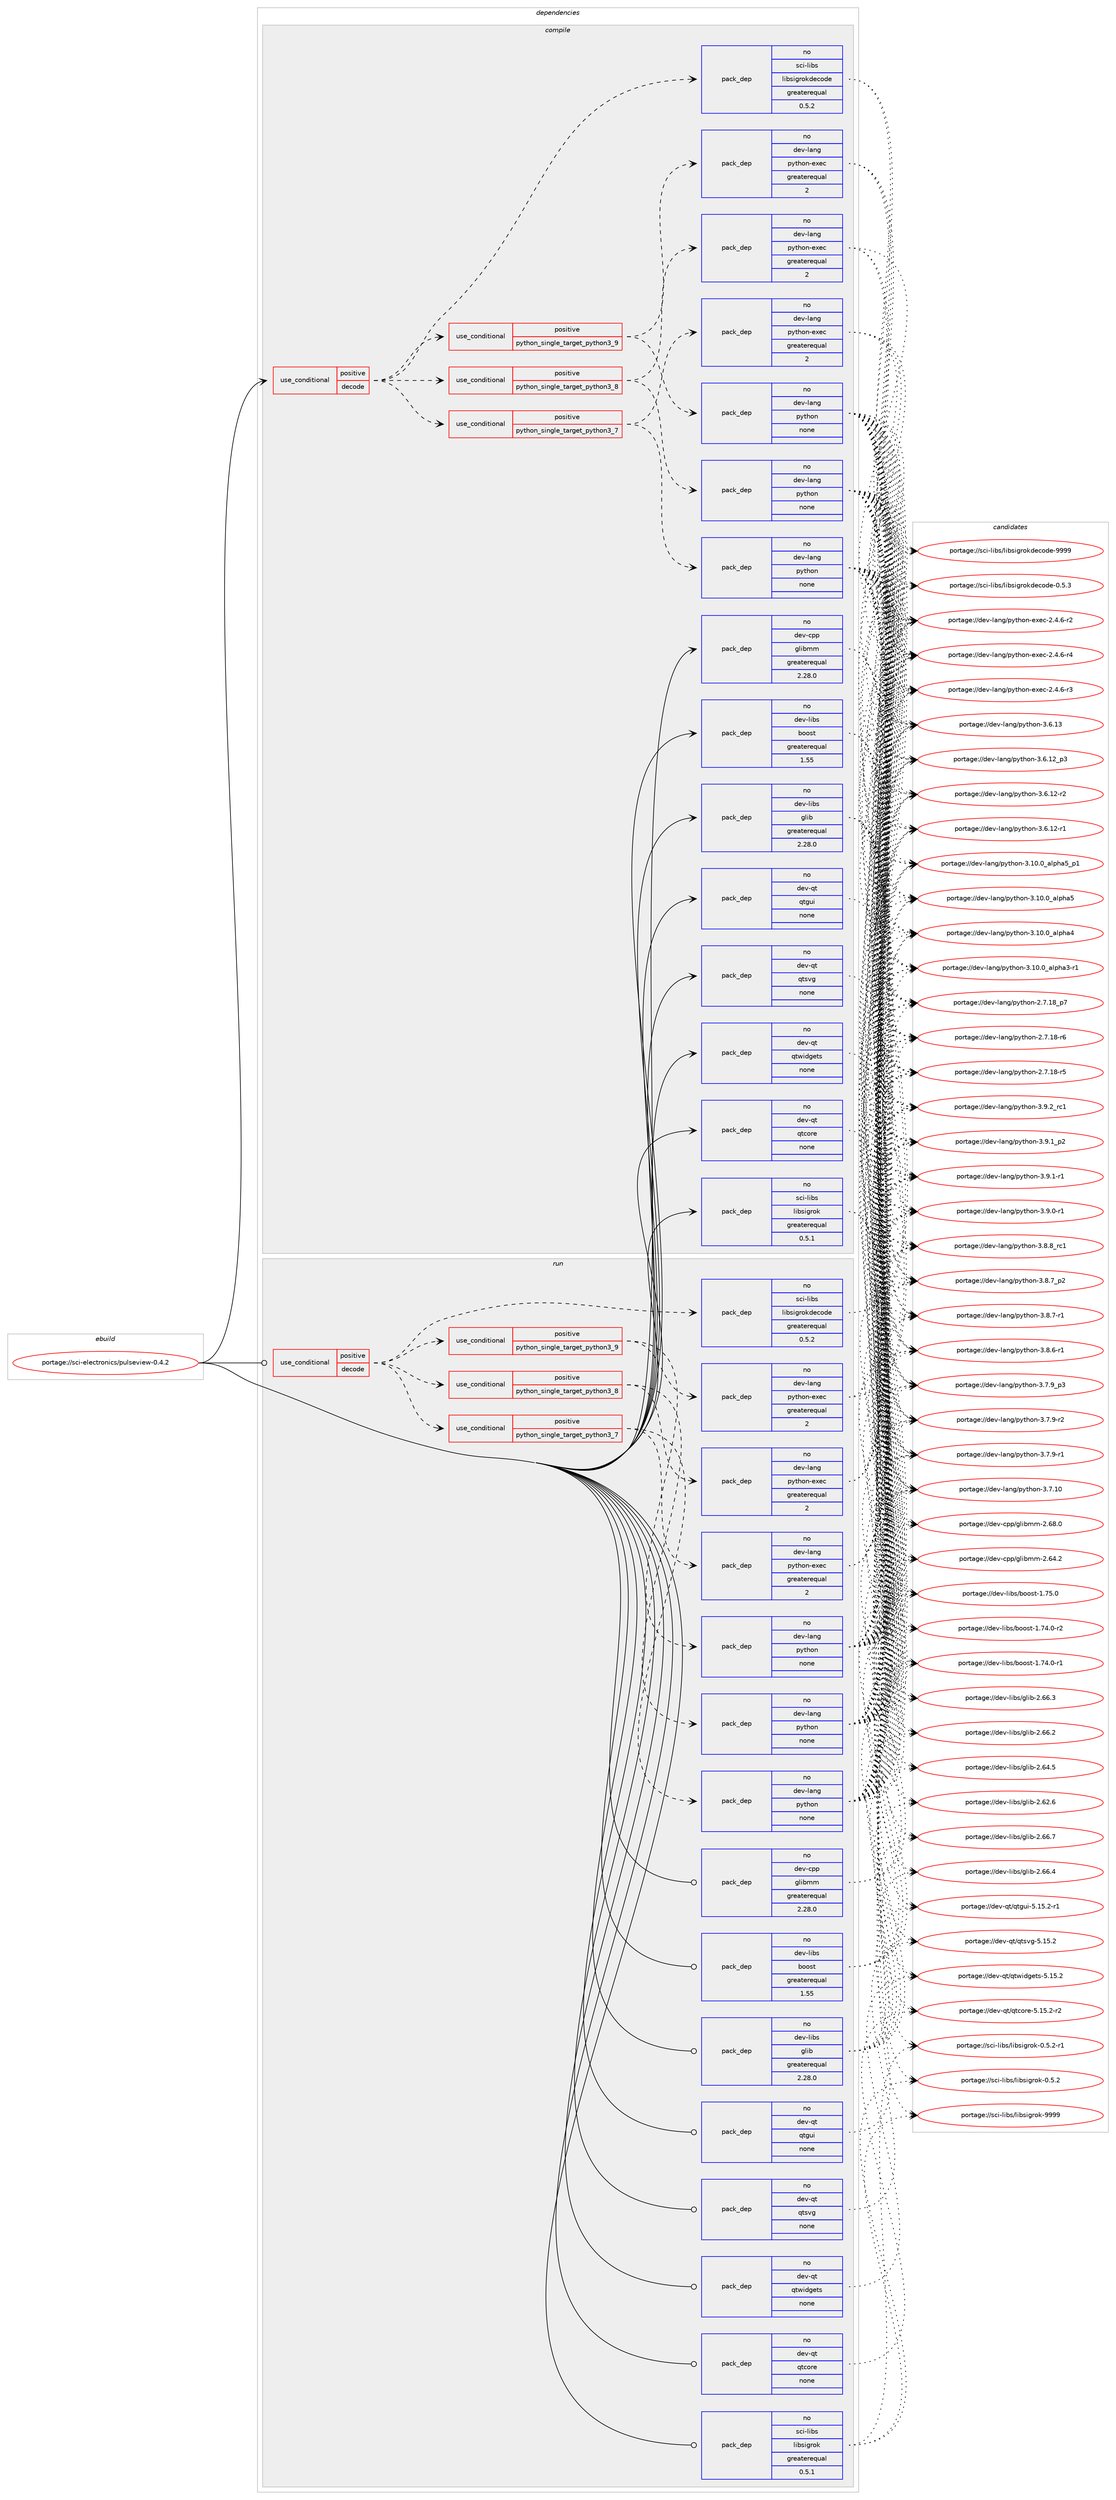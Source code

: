 digraph prolog {

# *************
# Graph options
# *************

newrank=true;
concentrate=true;
compound=true;
graph [rankdir=LR,fontname=Helvetica,fontsize=10,ranksep=1.5];#, ranksep=2.5, nodesep=0.2];
edge  [arrowhead=vee];
node  [fontname=Helvetica,fontsize=10];

# **********
# The ebuild
# **********

subgraph cluster_leftcol {
color=gray;
rank=same;
label=<<i>ebuild</i>>;
id [label="portage://sci-electronics/pulseview-0.4.2", color=red, width=4, href="../sci-electronics/pulseview-0.4.2.svg"];
}

# ****************
# The dependencies
# ****************

subgraph cluster_midcol {
color=gray;
label=<<i>dependencies</i>>;
subgraph cluster_compile {
fillcolor="#eeeeee";
style=filled;
label=<<i>compile</i>>;
subgraph cond2781 {
dependency9694 [label=<<TABLE BORDER="0" CELLBORDER="1" CELLSPACING="0" CELLPADDING="4"><TR><TD ROWSPAN="3" CELLPADDING="10">use_conditional</TD></TR><TR><TD>positive</TD></TR><TR><TD>decode</TD></TR></TABLE>>, shape=none, color=red];
subgraph cond2782 {
dependency9695 [label=<<TABLE BORDER="0" CELLBORDER="1" CELLSPACING="0" CELLPADDING="4"><TR><TD ROWSPAN="3" CELLPADDING="10">use_conditional</TD></TR><TR><TD>positive</TD></TR><TR><TD>python_single_target_python3_7</TD></TR></TABLE>>, shape=none, color=red];
subgraph pack6825 {
dependency9696 [label=<<TABLE BORDER="0" CELLBORDER="1" CELLSPACING="0" CELLPADDING="4" WIDTH="220"><TR><TD ROWSPAN="6" CELLPADDING="30">pack_dep</TD></TR><TR><TD WIDTH="110">no</TD></TR><TR><TD>dev-lang</TD></TR><TR><TD>python</TD></TR><TR><TD>none</TD></TR><TR><TD></TD></TR></TABLE>>, shape=none, color=blue];
}
dependency9695:e -> dependency9696:w [weight=20,style="dashed",arrowhead="vee"];
subgraph pack6826 {
dependency9697 [label=<<TABLE BORDER="0" CELLBORDER="1" CELLSPACING="0" CELLPADDING="4" WIDTH="220"><TR><TD ROWSPAN="6" CELLPADDING="30">pack_dep</TD></TR><TR><TD WIDTH="110">no</TD></TR><TR><TD>dev-lang</TD></TR><TR><TD>python-exec</TD></TR><TR><TD>greaterequal</TD></TR><TR><TD>2</TD></TR></TABLE>>, shape=none, color=blue];
}
dependency9695:e -> dependency9697:w [weight=20,style="dashed",arrowhead="vee"];
}
dependency9694:e -> dependency9695:w [weight=20,style="dashed",arrowhead="vee"];
subgraph cond2783 {
dependency9698 [label=<<TABLE BORDER="0" CELLBORDER="1" CELLSPACING="0" CELLPADDING="4"><TR><TD ROWSPAN="3" CELLPADDING="10">use_conditional</TD></TR><TR><TD>positive</TD></TR><TR><TD>python_single_target_python3_8</TD></TR></TABLE>>, shape=none, color=red];
subgraph pack6827 {
dependency9699 [label=<<TABLE BORDER="0" CELLBORDER="1" CELLSPACING="0" CELLPADDING="4" WIDTH="220"><TR><TD ROWSPAN="6" CELLPADDING="30">pack_dep</TD></TR><TR><TD WIDTH="110">no</TD></TR><TR><TD>dev-lang</TD></TR><TR><TD>python</TD></TR><TR><TD>none</TD></TR><TR><TD></TD></TR></TABLE>>, shape=none, color=blue];
}
dependency9698:e -> dependency9699:w [weight=20,style="dashed",arrowhead="vee"];
subgraph pack6828 {
dependency9700 [label=<<TABLE BORDER="0" CELLBORDER="1" CELLSPACING="0" CELLPADDING="4" WIDTH="220"><TR><TD ROWSPAN="6" CELLPADDING="30">pack_dep</TD></TR><TR><TD WIDTH="110">no</TD></TR><TR><TD>dev-lang</TD></TR><TR><TD>python-exec</TD></TR><TR><TD>greaterequal</TD></TR><TR><TD>2</TD></TR></TABLE>>, shape=none, color=blue];
}
dependency9698:e -> dependency9700:w [weight=20,style="dashed",arrowhead="vee"];
}
dependency9694:e -> dependency9698:w [weight=20,style="dashed",arrowhead="vee"];
subgraph cond2784 {
dependency9701 [label=<<TABLE BORDER="0" CELLBORDER="1" CELLSPACING="0" CELLPADDING="4"><TR><TD ROWSPAN="3" CELLPADDING="10">use_conditional</TD></TR><TR><TD>positive</TD></TR><TR><TD>python_single_target_python3_9</TD></TR></TABLE>>, shape=none, color=red];
subgraph pack6829 {
dependency9702 [label=<<TABLE BORDER="0" CELLBORDER="1" CELLSPACING="0" CELLPADDING="4" WIDTH="220"><TR><TD ROWSPAN="6" CELLPADDING="30">pack_dep</TD></TR><TR><TD WIDTH="110">no</TD></TR><TR><TD>dev-lang</TD></TR><TR><TD>python</TD></TR><TR><TD>none</TD></TR><TR><TD></TD></TR></TABLE>>, shape=none, color=blue];
}
dependency9701:e -> dependency9702:w [weight=20,style="dashed",arrowhead="vee"];
subgraph pack6830 {
dependency9703 [label=<<TABLE BORDER="0" CELLBORDER="1" CELLSPACING="0" CELLPADDING="4" WIDTH="220"><TR><TD ROWSPAN="6" CELLPADDING="30">pack_dep</TD></TR><TR><TD WIDTH="110">no</TD></TR><TR><TD>dev-lang</TD></TR><TR><TD>python-exec</TD></TR><TR><TD>greaterequal</TD></TR><TR><TD>2</TD></TR></TABLE>>, shape=none, color=blue];
}
dependency9701:e -> dependency9703:w [weight=20,style="dashed",arrowhead="vee"];
}
dependency9694:e -> dependency9701:w [weight=20,style="dashed",arrowhead="vee"];
subgraph pack6831 {
dependency9704 [label=<<TABLE BORDER="0" CELLBORDER="1" CELLSPACING="0" CELLPADDING="4" WIDTH="220"><TR><TD ROWSPAN="6" CELLPADDING="30">pack_dep</TD></TR><TR><TD WIDTH="110">no</TD></TR><TR><TD>sci-libs</TD></TR><TR><TD>libsigrokdecode</TD></TR><TR><TD>greaterequal</TD></TR><TR><TD>0.5.2</TD></TR></TABLE>>, shape=none, color=blue];
}
dependency9694:e -> dependency9704:w [weight=20,style="dashed",arrowhead="vee"];
}
id:e -> dependency9694:w [weight=20,style="solid",arrowhead="vee"];
subgraph pack6832 {
dependency9705 [label=<<TABLE BORDER="0" CELLBORDER="1" CELLSPACING="0" CELLPADDING="4" WIDTH="220"><TR><TD ROWSPAN="6" CELLPADDING="30">pack_dep</TD></TR><TR><TD WIDTH="110">no</TD></TR><TR><TD>dev-cpp</TD></TR><TR><TD>glibmm</TD></TR><TR><TD>greaterequal</TD></TR><TR><TD>2.28.0</TD></TR></TABLE>>, shape=none, color=blue];
}
id:e -> dependency9705:w [weight=20,style="solid",arrowhead="vee"];
subgraph pack6833 {
dependency9706 [label=<<TABLE BORDER="0" CELLBORDER="1" CELLSPACING="0" CELLPADDING="4" WIDTH="220"><TR><TD ROWSPAN="6" CELLPADDING="30">pack_dep</TD></TR><TR><TD WIDTH="110">no</TD></TR><TR><TD>dev-libs</TD></TR><TR><TD>boost</TD></TR><TR><TD>greaterequal</TD></TR><TR><TD>1.55</TD></TR></TABLE>>, shape=none, color=blue];
}
id:e -> dependency9706:w [weight=20,style="solid",arrowhead="vee"];
subgraph pack6834 {
dependency9707 [label=<<TABLE BORDER="0" CELLBORDER="1" CELLSPACING="0" CELLPADDING="4" WIDTH="220"><TR><TD ROWSPAN="6" CELLPADDING="30">pack_dep</TD></TR><TR><TD WIDTH="110">no</TD></TR><TR><TD>dev-libs</TD></TR><TR><TD>glib</TD></TR><TR><TD>greaterequal</TD></TR><TR><TD>2.28.0</TD></TR></TABLE>>, shape=none, color=blue];
}
id:e -> dependency9707:w [weight=20,style="solid",arrowhead="vee"];
subgraph pack6835 {
dependency9708 [label=<<TABLE BORDER="0" CELLBORDER="1" CELLSPACING="0" CELLPADDING="4" WIDTH="220"><TR><TD ROWSPAN="6" CELLPADDING="30">pack_dep</TD></TR><TR><TD WIDTH="110">no</TD></TR><TR><TD>dev-qt</TD></TR><TR><TD>qtcore</TD></TR><TR><TD>none</TD></TR><TR><TD></TD></TR></TABLE>>, shape=none, color=blue];
}
id:e -> dependency9708:w [weight=20,style="solid",arrowhead="vee"];
subgraph pack6836 {
dependency9709 [label=<<TABLE BORDER="0" CELLBORDER="1" CELLSPACING="0" CELLPADDING="4" WIDTH="220"><TR><TD ROWSPAN="6" CELLPADDING="30">pack_dep</TD></TR><TR><TD WIDTH="110">no</TD></TR><TR><TD>dev-qt</TD></TR><TR><TD>qtgui</TD></TR><TR><TD>none</TD></TR><TR><TD></TD></TR></TABLE>>, shape=none, color=blue];
}
id:e -> dependency9709:w [weight=20,style="solid",arrowhead="vee"];
subgraph pack6837 {
dependency9710 [label=<<TABLE BORDER="0" CELLBORDER="1" CELLSPACING="0" CELLPADDING="4" WIDTH="220"><TR><TD ROWSPAN="6" CELLPADDING="30">pack_dep</TD></TR><TR><TD WIDTH="110">no</TD></TR><TR><TD>dev-qt</TD></TR><TR><TD>qtsvg</TD></TR><TR><TD>none</TD></TR><TR><TD></TD></TR></TABLE>>, shape=none, color=blue];
}
id:e -> dependency9710:w [weight=20,style="solid",arrowhead="vee"];
subgraph pack6838 {
dependency9711 [label=<<TABLE BORDER="0" CELLBORDER="1" CELLSPACING="0" CELLPADDING="4" WIDTH="220"><TR><TD ROWSPAN="6" CELLPADDING="30">pack_dep</TD></TR><TR><TD WIDTH="110">no</TD></TR><TR><TD>dev-qt</TD></TR><TR><TD>qtwidgets</TD></TR><TR><TD>none</TD></TR><TR><TD></TD></TR></TABLE>>, shape=none, color=blue];
}
id:e -> dependency9711:w [weight=20,style="solid",arrowhead="vee"];
subgraph pack6839 {
dependency9712 [label=<<TABLE BORDER="0" CELLBORDER="1" CELLSPACING="0" CELLPADDING="4" WIDTH="220"><TR><TD ROWSPAN="6" CELLPADDING="30">pack_dep</TD></TR><TR><TD WIDTH="110">no</TD></TR><TR><TD>sci-libs</TD></TR><TR><TD>libsigrok</TD></TR><TR><TD>greaterequal</TD></TR><TR><TD>0.5.1</TD></TR></TABLE>>, shape=none, color=blue];
}
id:e -> dependency9712:w [weight=20,style="solid",arrowhead="vee"];
}
subgraph cluster_compileandrun {
fillcolor="#eeeeee";
style=filled;
label=<<i>compile and run</i>>;
}
subgraph cluster_run {
fillcolor="#eeeeee";
style=filled;
label=<<i>run</i>>;
subgraph cond2785 {
dependency9713 [label=<<TABLE BORDER="0" CELLBORDER="1" CELLSPACING="0" CELLPADDING="4"><TR><TD ROWSPAN="3" CELLPADDING="10">use_conditional</TD></TR><TR><TD>positive</TD></TR><TR><TD>decode</TD></TR></TABLE>>, shape=none, color=red];
subgraph cond2786 {
dependency9714 [label=<<TABLE BORDER="0" CELLBORDER="1" CELLSPACING="0" CELLPADDING="4"><TR><TD ROWSPAN="3" CELLPADDING="10">use_conditional</TD></TR><TR><TD>positive</TD></TR><TR><TD>python_single_target_python3_7</TD></TR></TABLE>>, shape=none, color=red];
subgraph pack6840 {
dependency9715 [label=<<TABLE BORDER="0" CELLBORDER="1" CELLSPACING="0" CELLPADDING="4" WIDTH="220"><TR><TD ROWSPAN="6" CELLPADDING="30">pack_dep</TD></TR><TR><TD WIDTH="110">no</TD></TR><TR><TD>dev-lang</TD></TR><TR><TD>python</TD></TR><TR><TD>none</TD></TR><TR><TD></TD></TR></TABLE>>, shape=none, color=blue];
}
dependency9714:e -> dependency9715:w [weight=20,style="dashed",arrowhead="vee"];
subgraph pack6841 {
dependency9716 [label=<<TABLE BORDER="0" CELLBORDER="1" CELLSPACING="0" CELLPADDING="4" WIDTH="220"><TR><TD ROWSPAN="6" CELLPADDING="30">pack_dep</TD></TR><TR><TD WIDTH="110">no</TD></TR><TR><TD>dev-lang</TD></TR><TR><TD>python-exec</TD></TR><TR><TD>greaterequal</TD></TR><TR><TD>2</TD></TR></TABLE>>, shape=none, color=blue];
}
dependency9714:e -> dependency9716:w [weight=20,style="dashed",arrowhead="vee"];
}
dependency9713:e -> dependency9714:w [weight=20,style="dashed",arrowhead="vee"];
subgraph cond2787 {
dependency9717 [label=<<TABLE BORDER="0" CELLBORDER="1" CELLSPACING="0" CELLPADDING="4"><TR><TD ROWSPAN="3" CELLPADDING="10">use_conditional</TD></TR><TR><TD>positive</TD></TR><TR><TD>python_single_target_python3_8</TD></TR></TABLE>>, shape=none, color=red];
subgraph pack6842 {
dependency9718 [label=<<TABLE BORDER="0" CELLBORDER="1" CELLSPACING="0" CELLPADDING="4" WIDTH="220"><TR><TD ROWSPAN="6" CELLPADDING="30">pack_dep</TD></TR><TR><TD WIDTH="110">no</TD></TR><TR><TD>dev-lang</TD></TR><TR><TD>python</TD></TR><TR><TD>none</TD></TR><TR><TD></TD></TR></TABLE>>, shape=none, color=blue];
}
dependency9717:e -> dependency9718:w [weight=20,style="dashed",arrowhead="vee"];
subgraph pack6843 {
dependency9719 [label=<<TABLE BORDER="0" CELLBORDER="1" CELLSPACING="0" CELLPADDING="4" WIDTH="220"><TR><TD ROWSPAN="6" CELLPADDING="30">pack_dep</TD></TR><TR><TD WIDTH="110">no</TD></TR><TR><TD>dev-lang</TD></TR><TR><TD>python-exec</TD></TR><TR><TD>greaterequal</TD></TR><TR><TD>2</TD></TR></TABLE>>, shape=none, color=blue];
}
dependency9717:e -> dependency9719:w [weight=20,style="dashed",arrowhead="vee"];
}
dependency9713:e -> dependency9717:w [weight=20,style="dashed",arrowhead="vee"];
subgraph cond2788 {
dependency9720 [label=<<TABLE BORDER="0" CELLBORDER="1" CELLSPACING="0" CELLPADDING="4"><TR><TD ROWSPAN="3" CELLPADDING="10">use_conditional</TD></TR><TR><TD>positive</TD></TR><TR><TD>python_single_target_python3_9</TD></TR></TABLE>>, shape=none, color=red];
subgraph pack6844 {
dependency9721 [label=<<TABLE BORDER="0" CELLBORDER="1" CELLSPACING="0" CELLPADDING="4" WIDTH="220"><TR><TD ROWSPAN="6" CELLPADDING="30">pack_dep</TD></TR><TR><TD WIDTH="110">no</TD></TR><TR><TD>dev-lang</TD></TR><TR><TD>python</TD></TR><TR><TD>none</TD></TR><TR><TD></TD></TR></TABLE>>, shape=none, color=blue];
}
dependency9720:e -> dependency9721:w [weight=20,style="dashed",arrowhead="vee"];
subgraph pack6845 {
dependency9722 [label=<<TABLE BORDER="0" CELLBORDER="1" CELLSPACING="0" CELLPADDING="4" WIDTH="220"><TR><TD ROWSPAN="6" CELLPADDING="30">pack_dep</TD></TR><TR><TD WIDTH="110">no</TD></TR><TR><TD>dev-lang</TD></TR><TR><TD>python-exec</TD></TR><TR><TD>greaterequal</TD></TR><TR><TD>2</TD></TR></TABLE>>, shape=none, color=blue];
}
dependency9720:e -> dependency9722:w [weight=20,style="dashed",arrowhead="vee"];
}
dependency9713:e -> dependency9720:w [weight=20,style="dashed",arrowhead="vee"];
subgraph pack6846 {
dependency9723 [label=<<TABLE BORDER="0" CELLBORDER="1" CELLSPACING="0" CELLPADDING="4" WIDTH="220"><TR><TD ROWSPAN="6" CELLPADDING="30">pack_dep</TD></TR><TR><TD WIDTH="110">no</TD></TR><TR><TD>sci-libs</TD></TR><TR><TD>libsigrokdecode</TD></TR><TR><TD>greaterequal</TD></TR><TR><TD>0.5.2</TD></TR></TABLE>>, shape=none, color=blue];
}
dependency9713:e -> dependency9723:w [weight=20,style="dashed",arrowhead="vee"];
}
id:e -> dependency9713:w [weight=20,style="solid",arrowhead="odot"];
subgraph pack6847 {
dependency9724 [label=<<TABLE BORDER="0" CELLBORDER="1" CELLSPACING="0" CELLPADDING="4" WIDTH="220"><TR><TD ROWSPAN="6" CELLPADDING="30">pack_dep</TD></TR><TR><TD WIDTH="110">no</TD></TR><TR><TD>dev-cpp</TD></TR><TR><TD>glibmm</TD></TR><TR><TD>greaterequal</TD></TR><TR><TD>2.28.0</TD></TR></TABLE>>, shape=none, color=blue];
}
id:e -> dependency9724:w [weight=20,style="solid",arrowhead="odot"];
subgraph pack6848 {
dependency9725 [label=<<TABLE BORDER="0" CELLBORDER="1" CELLSPACING="0" CELLPADDING="4" WIDTH="220"><TR><TD ROWSPAN="6" CELLPADDING="30">pack_dep</TD></TR><TR><TD WIDTH="110">no</TD></TR><TR><TD>dev-libs</TD></TR><TR><TD>boost</TD></TR><TR><TD>greaterequal</TD></TR><TR><TD>1.55</TD></TR></TABLE>>, shape=none, color=blue];
}
id:e -> dependency9725:w [weight=20,style="solid",arrowhead="odot"];
subgraph pack6849 {
dependency9726 [label=<<TABLE BORDER="0" CELLBORDER="1" CELLSPACING="0" CELLPADDING="4" WIDTH="220"><TR><TD ROWSPAN="6" CELLPADDING="30">pack_dep</TD></TR><TR><TD WIDTH="110">no</TD></TR><TR><TD>dev-libs</TD></TR><TR><TD>glib</TD></TR><TR><TD>greaterequal</TD></TR><TR><TD>2.28.0</TD></TR></TABLE>>, shape=none, color=blue];
}
id:e -> dependency9726:w [weight=20,style="solid",arrowhead="odot"];
subgraph pack6850 {
dependency9727 [label=<<TABLE BORDER="0" CELLBORDER="1" CELLSPACING="0" CELLPADDING="4" WIDTH="220"><TR><TD ROWSPAN="6" CELLPADDING="30">pack_dep</TD></TR><TR><TD WIDTH="110">no</TD></TR><TR><TD>dev-qt</TD></TR><TR><TD>qtcore</TD></TR><TR><TD>none</TD></TR><TR><TD></TD></TR></TABLE>>, shape=none, color=blue];
}
id:e -> dependency9727:w [weight=20,style="solid",arrowhead="odot"];
subgraph pack6851 {
dependency9728 [label=<<TABLE BORDER="0" CELLBORDER="1" CELLSPACING="0" CELLPADDING="4" WIDTH="220"><TR><TD ROWSPAN="6" CELLPADDING="30">pack_dep</TD></TR><TR><TD WIDTH="110">no</TD></TR><TR><TD>dev-qt</TD></TR><TR><TD>qtgui</TD></TR><TR><TD>none</TD></TR><TR><TD></TD></TR></TABLE>>, shape=none, color=blue];
}
id:e -> dependency9728:w [weight=20,style="solid",arrowhead="odot"];
subgraph pack6852 {
dependency9729 [label=<<TABLE BORDER="0" CELLBORDER="1" CELLSPACING="0" CELLPADDING="4" WIDTH="220"><TR><TD ROWSPAN="6" CELLPADDING="30">pack_dep</TD></TR><TR><TD WIDTH="110">no</TD></TR><TR><TD>dev-qt</TD></TR><TR><TD>qtsvg</TD></TR><TR><TD>none</TD></TR><TR><TD></TD></TR></TABLE>>, shape=none, color=blue];
}
id:e -> dependency9729:w [weight=20,style="solid",arrowhead="odot"];
subgraph pack6853 {
dependency9730 [label=<<TABLE BORDER="0" CELLBORDER="1" CELLSPACING="0" CELLPADDING="4" WIDTH="220"><TR><TD ROWSPAN="6" CELLPADDING="30">pack_dep</TD></TR><TR><TD WIDTH="110">no</TD></TR><TR><TD>dev-qt</TD></TR><TR><TD>qtwidgets</TD></TR><TR><TD>none</TD></TR><TR><TD></TD></TR></TABLE>>, shape=none, color=blue];
}
id:e -> dependency9730:w [weight=20,style="solid",arrowhead="odot"];
subgraph pack6854 {
dependency9731 [label=<<TABLE BORDER="0" CELLBORDER="1" CELLSPACING="0" CELLPADDING="4" WIDTH="220"><TR><TD ROWSPAN="6" CELLPADDING="30">pack_dep</TD></TR><TR><TD WIDTH="110">no</TD></TR><TR><TD>sci-libs</TD></TR><TR><TD>libsigrok</TD></TR><TR><TD>greaterequal</TD></TR><TR><TD>0.5.1</TD></TR></TABLE>>, shape=none, color=blue];
}
id:e -> dependency9731:w [weight=20,style="solid",arrowhead="odot"];
}
}

# **************
# The candidates
# **************

subgraph cluster_choices {
rank=same;
color=gray;
label=<<i>candidates</i>>;

subgraph choice6825 {
color=black;
nodesep=1;
choice100101118451089711010347112121116104111110455146574650951149949 [label="portage://dev-lang/python-3.9.2_rc1", color=red, width=4,href="../dev-lang/python-3.9.2_rc1.svg"];
choice1001011184510897110103471121211161041111104551465746499511250 [label="portage://dev-lang/python-3.9.1_p2", color=red, width=4,href="../dev-lang/python-3.9.1_p2.svg"];
choice1001011184510897110103471121211161041111104551465746494511449 [label="portage://dev-lang/python-3.9.1-r1", color=red, width=4,href="../dev-lang/python-3.9.1-r1.svg"];
choice1001011184510897110103471121211161041111104551465746484511449 [label="portage://dev-lang/python-3.9.0-r1", color=red, width=4,href="../dev-lang/python-3.9.0-r1.svg"];
choice100101118451089711010347112121116104111110455146564656951149949 [label="portage://dev-lang/python-3.8.8_rc1", color=red, width=4,href="../dev-lang/python-3.8.8_rc1.svg"];
choice1001011184510897110103471121211161041111104551465646559511250 [label="portage://dev-lang/python-3.8.7_p2", color=red, width=4,href="../dev-lang/python-3.8.7_p2.svg"];
choice1001011184510897110103471121211161041111104551465646554511449 [label="portage://dev-lang/python-3.8.7-r1", color=red, width=4,href="../dev-lang/python-3.8.7-r1.svg"];
choice1001011184510897110103471121211161041111104551465646544511449 [label="portage://dev-lang/python-3.8.6-r1", color=red, width=4,href="../dev-lang/python-3.8.6-r1.svg"];
choice1001011184510897110103471121211161041111104551465546579511251 [label="portage://dev-lang/python-3.7.9_p3", color=red, width=4,href="../dev-lang/python-3.7.9_p3.svg"];
choice1001011184510897110103471121211161041111104551465546574511450 [label="portage://dev-lang/python-3.7.9-r2", color=red, width=4,href="../dev-lang/python-3.7.9-r2.svg"];
choice1001011184510897110103471121211161041111104551465546574511449 [label="portage://dev-lang/python-3.7.9-r1", color=red, width=4,href="../dev-lang/python-3.7.9-r1.svg"];
choice10010111845108971101034711212111610411111045514655464948 [label="portage://dev-lang/python-3.7.10", color=red, width=4,href="../dev-lang/python-3.7.10.svg"];
choice10010111845108971101034711212111610411111045514654464951 [label="portage://dev-lang/python-3.6.13", color=red, width=4,href="../dev-lang/python-3.6.13.svg"];
choice100101118451089711010347112121116104111110455146544649509511251 [label="portage://dev-lang/python-3.6.12_p3", color=red, width=4,href="../dev-lang/python-3.6.12_p3.svg"];
choice100101118451089711010347112121116104111110455146544649504511450 [label="portage://dev-lang/python-3.6.12-r2", color=red, width=4,href="../dev-lang/python-3.6.12-r2.svg"];
choice100101118451089711010347112121116104111110455146544649504511449 [label="portage://dev-lang/python-3.6.12-r1", color=red, width=4,href="../dev-lang/python-3.6.12-r1.svg"];
choice10010111845108971101034711212111610411111045514649484648959710811210497539511249 [label="portage://dev-lang/python-3.10.0_alpha5_p1", color=red, width=4,href="../dev-lang/python-3.10.0_alpha5_p1.svg"];
choice1001011184510897110103471121211161041111104551464948464895971081121049753 [label="portage://dev-lang/python-3.10.0_alpha5", color=red, width=4,href="../dev-lang/python-3.10.0_alpha5.svg"];
choice1001011184510897110103471121211161041111104551464948464895971081121049752 [label="portage://dev-lang/python-3.10.0_alpha4", color=red, width=4,href="../dev-lang/python-3.10.0_alpha4.svg"];
choice10010111845108971101034711212111610411111045514649484648959710811210497514511449 [label="portage://dev-lang/python-3.10.0_alpha3-r1", color=red, width=4,href="../dev-lang/python-3.10.0_alpha3-r1.svg"];
choice100101118451089711010347112121116104111110455046554649569511255 [label="portage://dev-lang/python-2.7.18_p7", color=red, width=4,href="../dev-lang/python-2.7.18_p7.svg"];
choice100101118451089711010347112121116104111110455046554649564511454 [label="portage://dev-lang/python-2.7.18-r6", color=red, width=4,href="../dev-lang/python-2.7.18-r6.svg"];
choice100101118451089711010347112121116104111110455046554649564511453 [label="portage://dev-lang/python-2.7.18-r5", color=red, width=4,href="../dev-lang/python-2.7.18-r5.svg"];
dependency9696:e -> choice100101118451089711010347112121116104111110455146574650951149949:w [style=dotted,weight="100"];
dependency9696:e -> choice1001011184510897110103471121211161041111104551465746499511250:w [style=dotted,weight="100"];
dependency9696:e -> choice1001011184510897110103471121211161041111104551465746494511449:w [style=dotted,weight="100"];
dependency9696:e -> choice1001011184510897110103471121211161041111104551465746484511449:w [style=dotted,weight="100"];
dependency9696:e -> choice100101118451089711010347112121116104111110455146564656951149949:w [style=dotted,weight="100"];
dependency9696:e -> choice1001011184510897110103471121211161041111104551465646559511250:w [style=dotted,weight="100"];
dependency9696:e -> choice1001011184510897110103471121211161041111104551465646554511449:w [style=dotted,weight="100"];
dependency9696:e -> choice1001011184510897110103471121211161041111104551465646544511449:w [style=dotted,weight="100"];
dependency9696:e -> choice1001011184510897110103471121211161041111104551465546579511251:w [style=dotted,weight="100"];
dependency9696:e -> choice1001011184510897110103471121211161041111104551465546574511450:w [style=dotted,weight="100"];
dependency9696:e -> choice1001011184510897110103471121211161041111104551465546574511449:w [style=dotted,weight="100"];
dependency9696:e -> choice10010111845108971101034711212111610411111045514655464948:w [style=dotted,weight="100"];
dependency9696:e -> choice10010111845108971101034711212111610411111045514654464951:w [style=dotted,weight="100"];
dependency9696:e -> choice100101118451089711010347112121116104111110455146544649509511251:w [style=dotted,weight="100"];
dependency9696:e -> choice100101118451089711010347112121116104111110455146544649504511450:w [style=dotted,weight="100"];
dependency9696:e -> choice100101118451089711010347112121116104111110455146544649504511449:w [style=dotted,weight="100"];
dependency9696:e -> choice10010111845108971101034711212111610411111045514649484648959710811210497539511249:w [style=dotted,weight="100"];
dependency9696:e -> choice1001011184510897110103471121211161041111104551464948464895971081121049753:w [style=dotted,weight="100"];
dependency9696:e -> choice1001011184510897110103471121211161041111104551464948464895971081121049752:w [style=dotted,weight="100"];
dependency9696:e -> choice10010111845108971101034711212111610411111045514649484648959710811210497514511449:w [style=dotted,weight="100"];
dependency9696:e -> choice100101118451089711010347112121116104111110455046554649569511255:w [style=dotted,weight="100"];
dependency9696:e -> choice100101118451089711010347112121116104111110455046554649564511454:w [style=dotted,weight="100"];
dependency9696:e -> choice100101118451089711010347112121116104111110455046554649564511453:w [style=dotted,weight="100"];
}
subgraph choice6826 {
color=black;
nodesep=1;
choice10010111845108971101034711212111610411111045101120101994550465246544511452 [label="portage://dev-lang/python-exec-2.4.6-r4", color=red, width=4,href="../dev-lang/python-exec-2.4.6-r4.svg"];
choice10010111845108971101034711212111610411111045101120101994550465246544511451 [label="portage://dev-lang/python-exec-2.4.6-r3", color=red, width=4,href="../dev-lang/python-exec-2.4.6-r3.svg"];
choice10010111845108971101034711212111610411111045101120101994550465246544511450 [label="portage://dev-lang/python-exec-2.4.6-r2", color=red, width=4,href="../dev-lang/python-exec-2.4.6-r2.svg"];
dependency9697:e -> choice10010111845108971101034711212111610411111045101120101994550465246544511452:w [style=dotted,weight="100"];
dependency9697:e -> choice10010111845108971101034711212111610411111045101120101994550465246544511451:w [style=dotted,weight="100"];
dependency9697:e -> choice10010111845108971101034711212111610411111045101120101994550465246544511450:w [style=dotted,weight="100"];
}
subgraph choice6827 {
color=black;
nodesep=1;
choice100101118451089711010347112121116104111110455146574650951149949 [label="portage://dev-lang/python-3.9.2_rc1", color=red, width=4,href="../dev-lang/python-3.9.2_rc1.svg"];
choice1001011184510897110103471121211161041111104551465746499511250 [label="portage://dev-lang/python-3.9.1_p2", color=red, width=4,href="../dev-lang/python-3.9.1_p2.svg"];
choice1001011184510897110103471121211161041111104551465746494511449 [label="portage://dev-lang/python-3.9.1-r1", color=red, width=4,href="../dev-lang/python-3.9.1-r1.svg"];
choice1001011184510897110103471121211161041111104551465746484511449 [label="portage://dev-lang/python-3.9.0-r1", color=red, width=4,href="../dev-lang/python-3.9.0-r1.svg"];
choice100101118451089711010347112121116104111110455146564656951149949 [label="portage://dev-lang/python-3.8.8_rc1", color=red, width=4,href="../dev-lang/python-3.8.8_rc1.svg"];
choice1001011184510897110103471121211161041111104551465646559511250 [label="portage://dev-lang/python-3.8.7_p2", color=red, width=4,href="../dev-lang/python-3.8.7_p2.svg"];
choice1001011184510897110103471121211161041111104551465646554511449 [label="portage://dev-lang/python-3.8.7-r1", color=red, width=4,href="../dev-lang/python-3.8.7-r1.svg"];
choice1001011184510897110103471121211161041111104551465646544511449 [label="portage://dev-lang/python-3.8.6-r1", color=red, width=4,href="../dev-lang/python-3.8.6-r1.svg"];
choice1001011184510897110103471121211161041111104551465546579511251 [label="portage://dev-lang/python-3.7.9_p3", color=red, width=4,href="../dev-lang/python-3.7.9_p3.svg"];
choice1001011184510897110103471121211161041111104551465546574511450 [label="portage://dev-lang/python-3.7.9-r2", color=red, width=4,href="../dev-lang/python-3.7.9-r2.svg"];
choice1001011184510897110103471121211161041111104551465546574511449 [label="portage://dev-lang/python-3.7.9-r1", color=red, width=4,href="../dev-lang/python-3.7.9-r1.svg"];
choice10010111845108971101034711212111610411111045514655464948 [label="portage://dev-lang/python-3.7.10", color=red, width=4,href="../dev-lang/python-3.7.10.svg"];
choice10010111845108971101034711212111610411111045514654464951 [label="portage://dev-lang/python-3.6.13", color=red, width=4,href="../dev-lang/python-3.6.13.svg"];
choice100101118451089711010347112121116104111110455146544649509511251 [label="portage://dev-lang/python-3.6.12_p3", color=red, width=4,href="../dev-lang/python-3.6.12_p3.svg"];
choice100101118451089711010347112121116104111110455146544649504511450 [label="portage://dev-lang/python-3.6.12-r2", color=red, width=4,href="../dev-lang/python-3.6.12-r2.svg"];
choice100101118451089711010347112121116104111110455146544649504511449 [label="portage://dev-lang/python-3.6.12-r1", color=red, width=4,href="../dev-lang/python-3.6.12-r1.svg"];
choice10010111845108971101034711212111610411111045514649484648959710811210497539511249 [label="portage://dev-lang/python-3.10.0_alpha5_p1", color=red, width=4,href="../dev-lang/python-3.10.0_alpha5_p1.svg"];
choice1001011184510897110103471121211161041111104551464948464895971081121049753 [label="portage://dev-lang/python-3.10.0_alpha5", color=red, width=4,href="../dev-lang/python-3.10.0_alpha5.svg"];
choice1001011184510897110103471121211161041111104551464948464895971081121049752 [label="portage://dev-lang/python-3.10.0_alpha4", color=red, width=4,href="../dev-lang/python-3.10.0_alpha4.svg"];
choice10010111845108971101034711212111610411111045514649484648959710811210497514511449 [label="portage://dev-lang/python-3.10.0_alpha3-r1", color=red, width=4,href="../dev-lang/python-3.10.0_alpha3-r1.svg"];
choice100101118451089711010347112121116104111110455046554649569511255 [label="portage://dev-lang/python-2.7.18_p7", color=red, width=4,href="../dev-lang/python-2.7.18_p7.svg"];
choice100101118451089711010347112121116104111110455046554649564511454 [label="portage://dev-lang/python-2.7.18-r6", color=red, width=4,href="../dev-lang/python-2.7.18-r6.svg"];
choice100101118451089711010347112121116104111110455046554649564511453 [label="portage://dev-lang/python-2.7.18-r5", color=red, width=4,href="../dev-lang/python-2.7.18-r5.svg"];
dependency9699:e -> choice100101118451089711010347112121116104111110455146574650951149949:w [style=dotted,weight="100"];
dependency9699:e -> choice1001011184510897110103471121211161041111104551465746499511250:w [style=dotted,weight="100"];
dependency9699:e -> choice1001011184510897110103471121211161041111104551465746494511449:w [style=dotted,weight="100"];
dependency9699:e -> choice1001011184510897110103471121211161041111104551465746484511449:w [style=dotted,weight="100"];
dependency9699:e -> choice100101118451089711010347112121116104111110455146564656951149949:w [style=dotted,weight="100"];
dependency9699:e -> choice1001011184510897110103471121211161041111104551465646559511250:w [style=dotted,weight="100"];
dependency9699:e -> choice1001011184510897110103471121211161041111104551465646554511449:w [style=dotted,weight="100"];
dependency9699:e -> choice1001011184510897110103471121211161041111104551465646544511449:w [style=dotted,weight="100"];
dependency9699:e -> choice1001011184510897110103471121211161041111104551465546579511251:w [style=dotted,weight="100"];
dependency9699:e -> choice1001011184510897110103471121211161041111104551465546574511450:w [style=dotted,weight="100"];
dependency9699:e -> choice1001011184510897110103471121211161041111104551465546574511449:w [style=dotted,weight="100"];
dependency9699:e -> choice10010111845108971101034711212111610411111045514655464948:w [style=dotted,weight="100"];
dependency9699:e -> choice10010111845108971101034711212111610411111045514654464951:w [style=dotted,weight="100"];
dependency9699:e -> choice100101118451089711010347112121116104111110455146544649509511251:w [style=dotted,weight="100"];
dependency9699:e -> choice100101118451089711010347112121116104111110455146544649504511450:w [style=dotted,weight="100"];
dependency9699:e -> choice100101118451089711010347112121116104111110455146544649504511449:w [style=dotted,weight="100"];
dependency9699:e -> choice10010111845108971101034711212111610411111045514649484648959710811210497539511249:w [style=dotted,weight="100"];
dependency9699:e -> choice1001011184510897110103471121211161041111104551464948464895971081121049753:w [style=dotted,weight="100"];
dependency9699:e -> choice1001011184510897110103471121211161041111104551464948464895971081121049752:w [style=dotted,weight="100"];
dependency9699:e -> choice10010111845108971101034711212111610411111045514649484648959710811210497514511449:w [style=dotted,weight="100"];
dependency9699:e -> choice100101118451089711010347112121116104111110455046554649569511255:w [style=dotted,weight="100"];
dependency9699:e -> choice100101118451089711010347112121116104111110455046554649564511454:w [style=dotted,weight="100"];
dependency9699:e -> choice100101118451089711010347112121116104111110455046554649564511453:w [style=dotted,weight="100"];
}
subgraph choice6828 {
color=black;
nodesep=1;
choice10010111845108971101034711212111610411111045101120101994550465246544511452 [label="portage://dev-lang/python-exec-2.4.6-r4", color=red, width=4,href="../dev-lang/python-exec-2.4.6-r4.svg"];
choice10010111845108971101034711212111610411111045101120101994550465246544511451 [label="portage://dev-lang/python-exec-2.4.6-r3", color=red, width=4,href="../dev-lang/python-exec-2.4.6-r3.svg"];
choice10010111845108971101034711212111610411111045101120101994550465246544511450 [label="portage://dev-lang/python-exec-2.4.6-r2", color=red, width=4,href="../dev-lang/python-exec-2.4.6-r2.svg"];
dependency9700:e -> choice10010111845108971101034711212111610411111045101120101994550465246544511452:w [style=dotted,weight="100"];
dependency9700:e -> choice10010111845108971101034711212111610411111045101120101994550465246544511451:w [style=dotted,weight="100"];
dependency9700:e -> choice10010111845108971101034711212111610411111045101120101994550465246544511450:w [style=dotted,weight="100"];
}
subgraph choice6829 {
color=black;
nodesep=1;
choice100101118451089711010347112121116104111110455146574650951149949 [label="portage://dev-lang/python-3.9.2_rc1", color=red, width=4,href="../dev-lang/python-3.9.2_rc1.svg"];
choice1001011184510897110103471121211161041111104551465746499511250 [label="portage://dev-lang/python-3.9.1_p2", color=red, width=4,href="../dev-lang/python-3.9.1_p2.svg"];
choice1001011184510897110103471121211161041111104551465746494511449 [label="portage://dev-lang/python-3.9.1-r1", color=red, width=4,href="../dev-lang/python-3.9.1-r1.svg"];
choice1001011184510897110103471121211161041111104551465746484511449 [label="portage://dev-lang/python-3.9.0-r1", color=red, width=4,href="../dev-lang/python-3.9.0-r1.svg"];
choice100101118451089711010347112121116104111110455146564656951149949 [label="portage://dev-lang/python-3.8.8_rc1", color=red, width=4,href="../dev-lang/python-3.8.8_rc1.svg"];
choice1001011184510897110103471121211161041111104551465646559511250 [label="portage://dev-lang/python-3.8.7_p2", color=red, width=4,href="../dev-lang/python-3.8.7_p2.svg"];
choice1001011184510897110103471121211161041111104551465646554511449 [label="portage://dev-lang/python-3.8.7-r1", color=red, width=4,href="../dev-lang/python-3.8.7-r1.svg"];
choice1001011184510897110103471121211161041111104551465646544511449 [label="portage://dev-lang/python-3.8.6-r1", color=red, width=4,href="../dev-lang/python-3.8.6-r1.svg"];
choice1001011184510897110103471121211161041111104551465546579511251 [label="portage://dev-lang/python-3.7.9_p3", color=red, width=4,href="../dev-lang/python-3.7.9_p3.svg"];
choice1001011184510897110103471121211161041111104551465546574511450 [label="portage://dev-lang/python-3.7.9-r2", color=red, width=4,href="../dev-lang/python-3.7.9-r2.svg"];
choice1001011184510897110103471121211161041111104551465546574511449 [label="portage://dev-lang/python-3.7.9-r1", color=red, width=4,href="../dev-lang/python-3.7.9-r1.svg"];
choice10010111845108971101034711212111610411111045514655464948 [label="portage://dev-lang/python-3.7.10", color=red, width=4,href="../dev-lang/python-3.7.10.svg"];
choice10010111845108971101034711212111610411111045514654464951 [label="portage://dev-lang/python-3.6.13", color=red, width=4,href="../dev-lang/python-3.6.13.svg"];
choice100101118451089711010347112121116104111110455146544649509511251 [label="portage://dev-lang/python-3.6.12_p3", color=red, width=4,href="../dev-lang/python-3.6.12_p3.svg"];
choice100101118451089711010347112121116104111110455146544649504511450 [label="portage://dev-lang/python-3.6.12-r2", color=red, width=4,href="../dev-lang/python-3.6.12-r2.svg"];
choice100101118451089711010347112121116104111110455146544649504511449 [label="portage://dev-lang/python-3.6.12-r1", color=red, width=4,href="../dev-lang/python-3.6.12-r1.svg"];
choice10010111845108971101034711212111610411111045514649484648959710811210497539511249 [label="portage://dev-lang/python-3.10.0_alpha5_p1", color=red, width=4,href="../dev-lang/python-3.10.0_alpha5_p1.svg"];
choice1001011184510897110103471121211161041111104551464948464895971081121049753 [label="portage://dev-lang/python-3.10.0_alpha5", color=red, width=4,href="../dev-lang/python-3.10.0_alpha5.svg"];
choice1001011184510897110103471121211161041111104551464948464895971081121049752 [label="portage://dev-lang/python-3.10.0_alpha4", color=red, width=4,href="../dev-lang/python-3.10.0_alpha4.svg"];
choice10010111845108971101034711212111610411111045514649484648959710811210497514511449 [label="portage://dev-lang/python-3.10.0_alpha3-r1", color=red, width=4,href="../dev-lang/python-3.10.0_alpha3-r1.svg"];
choice100101118451089711010347112121116104111110455046554649569511255 [label="portage://dev-lang/python-2.7.18_p7", color=red, width=4,href="../dev-lang/python-2.7.18_p7.svg"];
choice100101118451089711010347112121116104111110455046554649564511454 [label="portage://dev-lang/python-2.7.18-r6", color=red, width=4,href="../dev-lang/python-2.7.18-r6.svg"];
choice100101118451089711010347112121116104111110455046554649564511453 [label="portage://dev-lang/python-2.7.18-r5", color=red, width=4,href="../dev-lang/python-2.7.18-r5.svg"];
dependency9702:e -> choice100101118451089711010347112121116104111110455146574650951149949:w [style=dotted,weight="100"];
dependency9702:e -> choice1001011184510897110103471121211161041111104551465746499511250:w [style=dotted,weight="100"];
dependency9702:e -> choice1001011184510897110103471121211161041111104551465746494511449:w [style=dotted,weight="100"];
dependency9702:e -> choice1001011184510897110103471121211161041111104551465746484511449:w [style=dotted,weight="100"];
dependency9702:e -> choice100101118451089711010347112121116104111110455146564656951149949:w [style=dotted,weight="100"];
dependency9702:e -> choice1001011184510897110103471121211161041111104551465646559511250:w [style=dotted,weight="100"];
dependency9702:e -> choice1001011184510897110103471121211161041111104551465646554511449:w [style=dotted,weight="100"];
dependency9702:e -> choice1001011184510897110103471121211161041111104551465646544511449:w [style=dotted,weight="100"];
dependency9702:e -> choice1001011184510897110103471121211161041111104551465546579511251:w [style=dotted,weight="100"];
dependency9702:e -> choice1001011184510897110103471121211161041111104551465546574511450:w [style=dotted,weight="100"];
dependency9702:e -> choice1001011184510897110103471121211161041111104551465546574511449:w [style=dotted,weight="100"];
dependency9702:e -> choice10010111845108971101034711212111610411111045514655464948:w [style=dotted,weight="100"];
dependency9702:e -> choice10010111845108971101034711212111610411111045514654464951:w [style=dotted,weight="100"];
dependency9702:e -> choice100101118451089711010347112121116104111110455146544649509511251:w [style=dotted,weight="100"];
dependency9702:e -> choice100101118451089711010347112121116104111110455146544649504511450:w [style=dotted,weight="100"];
dependency9702:e -> choice100101118451089711010347112121116104111110455146544649504511449:w [style=dotted,weight="100"];
dependency9702:e -> choice10010111845108971101034711212111610411111045514649484648959710811210497539511249:w [style=dotted,weight="100"];
dependency9702:e -> choice1001011184510897110103471121211161041111104551464948464895971081121049753:w [style=dotted,weight="100"];
dependency9702:e -> choice1001011184510897110103471121211161041111104551464948464895971081121049752:w [style=dotted,weight="100"];
dependency9702:e -> choice10010111845108971101034711212111610411111045514649484648959710811210497514511449:w [style=dotted,weight="100"];
dependency9702:e -> choice100101118451089711010347112121116104111110455046554649569511255:w [style=dotted,weight="100"];
dependency9702:e -> choice100101118451089711010347112121116104111110455046554649564511454:w [style=dotted,weight="100"];
dependency9702:e -> choice100101118451089711010347112121116104111110455046554649564511453:w [style=dotted,weight="100"];
}
subgraph choice6830 {
color=black;
nodesep=1;
choice10010111845108971101034711212111610411111045101120101994550465246544511452 [label="portage://dev-lang/python-exec-2.4.6-r4", color=red, width=4,href="../dev-lang/python-exec-2.4.6-r4.svg"];
choice10010111845108971101034711212111610411111045101120101994550465246544511451 [label="portage://dev-lang/python-exec-2.4.6-r3", color=red, width=4,href="../dev-lang/python-exec-2.4.6-r3.svg"];
choice10010111845108971101034711212111610411111045101120101994550465246544511450 [label="portage://dev-lang/python-exec-2.4.6-r2", color=red, width=4,href="../dev-lang/python-exec-2.4.6-r2.svg"];
dependency9703:e -> choice10010111845108971101034711212111610411111045101120101994550465246544511452:w [style=dotted,weight="100"];
dependency9703:e -> choice10010111845108971101034711212111610411111045101120101994550465246544511451:w [style=dotted,weight="100"];
dependency9703:e -> choice10010111845108971101034711212111610411111045101120101994550465246544511450:w [style=dotted,weight="100"];
}
subgraph choice6831 {
color=black;
nodesep=1;
choice1159910545108105981154710810598115105103114111107100101991111001014557575757 [label="portage://sci-libs/libsigrokdecode-9999", color=red, width=4,href="../sci-libs/libsigrokdecode-9999.svg"];
choice115991054510810598115471081059811510510311411110710010199111100101454846534651 [label="portage://sci-libs/libsigrokdecode-0.5.3", color=red, width=4,href="../sci-libs/libsigrokdecode-0.5.3.svg"];
dependency9704:e -> choice1159910545108105981154710810598115105103114111107100101991111001014557575757:w [style=dotted,weight="100"];
dependency9704:e -> choice115991054510810598115471081059811510510311411110710010199111100101454846534651:w [style=dotted,weight="100"];
}
subgraph choice6832 {
color=black;
nodesep=1;
choice1001011184599112112471031081059810910945504654564648 [label="portage://dev-cpp/glibmm-2.68.0", color=red, width=4,href="../dev-cpp/glibmm-2.68.0.svg"];
choice1001011184599112112471031081059810910945504654524650 [label="portage://dev-cpp/glibmm-2.64.2", color=red, width=4,href="../dev-cpp/glibmm-2.64.2.svg"];
dependency9705:e -> choice1001011184599112112471031081059810910945504654564648:w [style=dotted,weight="100"];
dependency9705:e -> choice1001011184599112112471031081059810910945504654524650:w [style=dotted,weight="100"];
}
subgraph choice6833 {
color=black;
nodesep=1;
choice1001011184510810598115479811111111511645494655534648 [label="portage://dev-libs/boost-1.75.0", color=red, width=4,href="../dev-libs/boost-1.75.0.svg"];
choice10010111845108105981154798111111115116454946555246484511450 [label="portage://dev-libs/boost-1.74.0-r2", color=red, width=4,href="../dev-libs/boost-1.74.0-r2.svg"];
choice10010111845108105981154798111111115116454946555246484511449 [label="portage://dev-libs/boost-1.74.0-r1", color=red, width=4,href="../dev-libs/boost-1.74.0-r1.svg"];
dependency9706:e -> choice1001011184510810598115479811111111511645494655534648:w [style=dotted,weight="100"];
dependency9706:e -> choice10010111845108105981154798111111115116454946555246484511450:w [style=dotted,weight="100"];
dependency9706:e -> choice10010111845108105981154798111111115116454946555246484511449:w [style=dotted,weight="100"];
}
subgraph choice6834 {
color=black;
nodesep=1;
choice1001011184510810598115471031081059845504654544655 [label="portage://dev-libs/glib-2.66.7", color=red, width=4,href="../dev-libs/glib-2.66.7.svg"];
choice1001011184510810598115471031081059845504654544652 [label="portage://dev-libs/glib-2.66.4", color=red, width=4,href="../dev-libs/glib-2.66.4.svg"];
choice1001011184510810598115471031081059845504654544651 [label="portage://dev-libs/glib-2.66.3", color=red, width=4,href="../dev-libs/glib-2.66.3.svg"];
choice1001011184510810598115471031081059845504654544650 [label="portage://dev-libs/glib-2.66.2", color=red, width=4,href="../dev-libs/glib-2.66.2.svg"];
choice1001011184510810598115471031081059845504654524653 [label="portage://dev-libs/glib-2.64.5", color=red, width=4,href="../dev-libs/glib-2.64.5.svg"];
choice1001011184510810598115471031081059845504654504654 [label="portage://dev-libs/glib-2.62.6", color=red, width=4,href="../dev-libs/glib-2.62.6.svg"];
dependency9707:e -> choice1001011184510810598115471031081059845504654544655:w [style=dotted,weight="100"];
dependency9707:e -> choice1001011184510810598115471031081059845504654544652:w [style=dotted,weight="100"];
dependency9707:e -> choice1001011184510810598115471031081059845504654544651:w [style=dotted,weight="100"];
dependency9707:e -> choice1001011184510810598115471031081059845504654544650:w [style=dotted,weight="100"];
dependency9707:e -> choice1001011184510810598115471031081059845504654524653:w [style=dotted,weight="100"];
dependency9707:e -> choice1001011184510810598115471031081059845504654504654:w [style=dotted,weight="100"];
}
subgraph choice6835 {
color=black;
nodesep=1;
choice100101118451131164711311699111114101455346495346504511450 [label="portage://dev-qt/qtcore-5.15.2-r2", color=red, width=4,href="../dev-qt/qtcore-5.15.2-r2.svg"];
dependency9708:e -> choice100101118451131164711311699111114101455346495346504511450:w [style=dotted,weight="100"];
}
subgraph choice6836 {
color=black;
nodesep=1;
choice1001011184511311647113116103117105455346495346504511449 [label="portage://dev-qt/qtgui-5.15.2-r1", color=red, width=4,href="../dev-qt/qtgui-5.15.2-r1.svg"];
dependency9709:e -> choice1001011184511311647113116103117105455346495346504511449:w [style=dotted,weight="100"];
}
subgraph choice6837 {
color=black;
nodesep=1;
choice100101118451131164711311611511810345534649534650 [label="portage://dev-qt/qtsvg-5.15.2", color=red, width=4,href="../dev-qt/qtsvg-5.15.2.svg"];
dependency9710:e -> choice100101118451131164711311611511810345534649534650:w [style=dotted,weight="100"];
}
subgraph choice6838 {
color=black;
nodesep=1;
choice100101118451131164711311611910510010310111611545534649534650 [label="portage://dev-qt/qtwidgets-5.15.2", color=red, width=4,href="../dev-qt/qtwidgets-5.15.2.svg"];
dependency9711:e -> choice100101118451131164711311611910510010310111611545534649534650:w [style=dotted,weight="100"];
}
subgraph choice6839 {
color=black;
nodesep=1;
choice11599105451081059811547108105981151051031141111074557575757 [label="portage://sci-libs/libsigrok-9999", color=red, width=4,href="../sci-libs/libsigrok-9999.svg"];
choice11599105451081059811547108105981151051031141111074548465346504511449 [label="portage://sci-libs/libsigrok-0.5.2-r1", color=red, width=4,href="../sci-libs/libsigrok-0.5.2-r1.svg"];
choice1159910545108105981154710810598115105103114111107454846534650 [label="portage://sci-libs/libsigrok-0.5.2", color=red, width=4,href="../sci-libs/libsigrok-0.5.2.svg"];
dependency9712:e -> choice11599105451081059811547108105981151051031141111074557575757:w [style=dotted,weight="100"];
dependency9712:e -> choice11599105451081059811547108105981151051031141111074548465346504511449:w [style=dotted,weight="100"];
dependency9712:e -> choice1159910545108105981154710810598115105103114111107454846534650:w [style=dotted,weight="100"];
}
subgraph choice6840 {
color=black;
nodesep=1;
choice100101118451089711010347112121116104111110455146574650951149949 [label="portage://dev-lang/python-3.9.2_rc1", color=red, width=4,href="../dev-lang/python-3.9.2_rc1.svg"];
choice1001011184510897110103471121211161041111104551465746499511250 [label="portage://dev-lang/python-3.9.1_p2", color=red, width=4,href="../dev-lang/python-3.9.1_p2.svg"];
choice1001011184510897110103471121211161041111104551465746494511449 [label="portage://dev-lang/python-3.9.1-r1", color=red, width=4,href="../dev-lang/python-3.9.1-r1.svg"];
choice1001011184510897110103471121211161041111104551465746484511449 [label="portage://dev-lang/python-3.9.0-r1", color=red, width=4,href="../dev-lang/python-3.9.0-r1.svg"];
choice100101118451089711010347112121116104111110455146564656951149949 [label="portage://dev-lang/python-3.8.8_rc1", color=red, width=4,href="../dev-lang/python-3.8.8_rc1.svg"];
choice1001011184510897110103471121211161041111104551465646559511250 [label="portage://dev-lang/python-3.8.7_p2", color=red, width=4,href="../dev-lang/python-3.8.7_p2.svg"];
choice1001011184510897110103471121211161041111104551465646554511449 [label="portage://dev-lang/python-3.8.7-r1", color=red, width=4,href="../dev-lang/python-3.8.7-r1.svg"];
choice1001011184510897110103471121211161041111104551465646544511449 [label="portage://dev-lang/python-3.8.6-r1", color=red, width=4,href="../dev-lang/python-3.8.6-r1.svg"];
choice1001011184510897110103471121211161041111104551465546579511251 [label="portage://dev-lang/python-3.7.9_p3", color=red, width=4,href="../dev-lang/python-3.7.9_p3.svg"];
choice1001011184510897110103471121211161041111104551465546574511450 [label="portage://dev-lang/python-3.7.9-r2", color=red, width=4,href="../dev-lang/python-3.7.9-r2.svg"];
choice1001011184510897110103471121211161041111104551465546574511449 [label="portage://dev-lang/python-3.7.9-r1", color=red, width=4,href="../dev-lang/python-3.7.9-r1.svg"];
choice10010111845108971101034711212111610411111045514655464948 [label="portage://dev-lang/python-3.7.10", color=red, width=4,href="../dev-lang/python-3.7.10.svg"];
choice10010111845108971101034711212111610411111045514654464951 [label="portage://dev-lang/python-3.6.13", color=red, width=4,href="../dev-lang/python-3.6.13.svg"];
choice100101118451089711010347112121116104111110455146544649509511251 [label="portage://dev-lang/python-3.6.12_p3", color=red, width=4,href="../dev-lang/python-3.6.12_p3.svg"];
choice100101118451089711010347112121116104111110455146544649504511450 [label="portage://dev-lang/python-3.6.12-r2", color=red, width=4,href="../dev-lang/python-3.6.12-r2.svg"];
choice100101118451089711010347112121116104111110455146544649504511449 [label="portage://dev-lang/python-3.6.12-r1", color=red, width=4,href="../dev-lang/python-3.6.12-r1.svg"];
choice10010111845108971101034711212111610411111045514649484648959710811210497539511249 [label="portage://dev-lang/python-3.10.0_alpha5_p1", color=red, width=4,href="../dev-lang/python-3.10.0_alpha5_p1.svg"];
choice1001011184510897110103471121211161041111104551464948464895971081121049753 [label="portage://dev-lang/python-3.10.0_alpha5", color=red, width=4,href="../dev-lang/python-3.10.0_alpha5.svg"];
choice1001011184510897110103471121211161041111104551464948464895971081121049752 [label="portage://dev-lang/python-3.10.0_alpha4", color=red, width=4,href="../dev-lang/python-3.10.0_alpha4.svg"];
choice10010111845108971101034711212111610411111045514649484648959710811210497514511449 [label="portage://dev-lang/python-3.10.0_alpha3-r1", color=red, width=4,href="../dev-lang/python-3.10.0_alpha3-r1.svg"];
choice100101118451089711010347112121116104111110455046554649569511255 [label="portage://dev-lang/python-2.7.18_p7", color=red, width=4,href="../dev-lang/python-2.7.18_p7.svg"];
choice100101118451089711010347112121116104111110455046554649564511454 [label="portage://dev-lang/python-2.7.18-r6", color=red, width=4,href="../dev-lang/python-2.7.18-r6.svg"];
choice100101118451089711010347112121116104111110455046554649564511453 [label="portage://dev-lang/python-2.7.18-r5", color=red, width=4,href="../dev-lang/python-2.7.18-r5.svg"];
dependency9715:e -> choice100101118451089711010347112121116104111110455146574650951149949:w [style=dotted,weight="100"];
dependency9715:e -> choice1001011184510897110103471121211161041111104551465746499511250:w [style=dotted,weight="100"];
dependency9715:e -> choice1001011184510897110103471121211161041111104551465746494511449:w [style=dotted,weight="100"];
dependency9715:e -> choice1001011184510897110103471121211161041111104551465746484511449:w [style=dotted,weight="100"];
dependency9715:e -> choice100101118451089711010347112121116104111110455146564656951149949:w [style=dotted,weight="100"];
dependency9715:e -> choice1001011184510897110103471121211161041111104551465646559511250:w [style=dotted,weight="100"];
dependency9715:e -> choice1001011184510897110103471121211161041111104551465646554511449:w [style=dotted,weight="100"];
dependency9715:e -> choice1001011184510897110103471121211161041111104551465646544511449:w [style=dotted,weight="100"];
dependency9715:e -> choice1001011184510897110103471121211161041111104551465546579511251:w [style=dotted,weight="100"];
dependency9715:e -> choice1001011184510897110103471121211161041111104551465546574511450:w [style=dotted,weight="100"];
dependency9715:e -> choice1001011184510897110103471121211161041111104551465546574511449:w [style=dotted,weight="100"];
dependency9715:e -> choice10010111845108971101034711212111610411111045514655464948:w [style=dotted,weight="100"];
dependency9715:e -> choice10010111845108971101034711212111610411111045514654464951:w [style=dotted,weight="100"];
dependency9715:e -> choice100101118451089711010347112121116104111110455146544649509511251:w [style=dotted,weight="100"];
dependency9715:e -> choice100101118451089711010347112121116104111110455146544649504511450:w [style=dotted,weight="100"];
dependency9715:e -> choice100101118451089711010347112121116104111110455146544649504511449:w [style=dotted,weight="100"];
dependency9715:e -> choice10010111845108971101034711212111610411111045514649484648959710811210497539511249:w [style=dotted,weight="100"];
dependency9715:e -> choice1001011184510897110103471121211161041111104551464948464895971081121049753:w [style=dotted,weight="100"];
dependency9715:e -> choice1001011184510897110103471121211161041111104551464948464895971081121049752:w [style=dotted,weight="100"];
dependency9715:e -> choice10010111845108971101034711212111610411111045514649484648959710811210497514511449:w [style=dotted,weight="100"];
dependency9715:e -> choice100101118451089711010347112121116104111110455046554649569511255:w [style=dotted,weight="100"];
dependency9715:e -> choice100101118451089711010347112121116104111110455046554649564511454:w [style=dotted,weight="100"];
dependency9715:e -> choice100101118451089711010347112121116104111110455046554649564511453:w [style=dotted,weight="100"];
}
subgraph choice6841 {
color=black;
nodesep=1;
choice10010111845108971101034711212111610411111045101120101994550465246544511452 [label="portage://dev-lang/python-exec-2.4.6-r4", color=red, width=4,href="../dev-lang/python-exec-2.4.6-r4.svg"];
choice10010111845108971101034711212111610411111045101120101994550465246544511451 [label="portage://dev-lang/python-exec-2.4.6-r3", color=red, width=4,href="../dev-lang/python-exec-2.4.6-r3.svg"];
choice10010111845108971101034711212111610411111045101120101994550465246544511450 [label="portage://dev-lang/python-exec-2.4.6-r2", color=red, width=4,href="../dev-lang/python-exec-2.4.6-r2.svg"];
dependency9716:e -> choice10010111845108971101034711212111610411111045101120101994550465246544511452:w [style=dotted,weight="100"];
dependency9716:e -> choice10010111845108971101034711212111610411111045101120101994550465246544511451:w [style=dotted,weight="100"];
dependency9716:e -> choice10010111845108971101034711212111610411111045101120101994550465246544511450:w [style=dotted,weight="100"];
}
subgraph choice6842 {
color=black;
nodesep=1;
choice100101118451089711010347112121116104111110455146574650951149949 [label="portage://dev-lang/python-3.9.2_rc1", color=red, width=4,href="../dev-lang/python-3.9.2_rc1.svg"];
choice1001011184510897110103471121211161041111104551465746499511250 [label="portage://dev-lang/python-3.9.1_p2", color=red, width=4,href="../dev-lang/python-3.9.1_p2.svg"];
choice1001011184510897110103471121211161041111104551465746494511449 [label="portage://dev-lang/python-3.9.1-r1", color=red, width=4,href="../dev-lang/python-3.9.1-r1.svg"];
choice1001011184510897110103471121211161041111104551465746484511449 [label="portage://dev-lang/python-3.9.0-r1", color=red, width=4,href="../dev-lang/python-3.9.0-r1.svg"];
choice100101118451089711010347112121116104111110455146564656951149949 [label="portage://dev-lang/python-3.8.8_rc1", color=red, width=4,href="../dev-lang/python-3.8.8_rc1.svg"];
choice1001011184510897110103471121211161041111104551465646559511250 [label="portage://dev-lang/python-3.8.7_p2", color=red, width=4,href="../dev-lang/python-3.8.7_p2.svg"];
choice1001011184510897110103471121211161041111104551465646554511449 [label="portage://dev-lang/python-3.8.7-r1", color=red, width=4,href="../dev-lang/python-3.8.7-r1.svg"];
choice1001011184510897110103471121211161041111104551465646544511449 [label="portage://dev-lang/python-3.8.6-r1", color=red, width=4,href="../dev-lang/python-3.8.6-r1.svg"];
choice1001011184510897110103471121211161041111104551465546579511251 [label="portage://dev-lang/python-3.7.9_p3", color=red, width=4,href="../dev-lang/python-3.7.9_p3.svg"];
choice1001011184510897110103471121211161041111104551465546574511450 [label="portage://dev-lang/python-3.7.9-r2", color=red, width=4,href="../dev-lang/python-3.7.9-r2.svg"];
choice1001011184510897110103471121211161041111104551465546574511449 [label="portage://dev-lang/python-3.7.9-r1", color=red, width=4,href="../dev-lang/python-3.7.9-r1.svg"];
choice10010111845108971101034711212111610411111045514655464948 [label="portage://dev-lang/python-3.7.10", color=red, width=4,href="../dev-lang/python-3.7.10.svg"];
choice10010111845108971101034711212111610411111045514654464951 [label="portage://dev-lang/python-3.6.13", color=red, width=4,href="../dev-lang/python-3.6.13.svg"];
choice100101118451089711010347112121116104111110455146544649509511251 [label="portage://dev-lang/python-3.6.12_p3", color=red, width=4,href="../dev-lang/python-3.6.12_p3.svg"];
choice100101118451089711010347112121116104111110455146544649504511450 [label="portage://dev-lang/python-3.6.12-r2", color=red, width=4,href="../dev-lang/python-3.6.12-r2.svg"];
choice100101118451089711010347112121116104111110455146544649504511449 [label="portage://dev-lang/python-3.6.12-r1", color=red, width=4,href="../dev-lang/python-3.6.12-r1.svg"];
choice10010111845108971101034711212111610411111045514649484648959710811210497539511249 [label="portage://dev-lang/python-3.10.0_alpha5_p1", color=red, width=4,href="../dev-lang/python-3.10.0_alpha5_p1.svg"];
choice1001011184510897110103471121211161041111104551464948464895971081121049753 [label="portage://dev-lang/python-3.10.0_alpha5", color=red, width=4,href="../dev-lang/python-3.10.0_alpha5.svg"];
choice1001011184510897110103471121211161041111104551464948464895971081121049752 [label="portage://dev-lang/python-3.10.0_alpha4", color=red, width=4,href="../dev-lang/python-3.10.0_alpha4.svg"];
choice10010111845108971101034711212111610411111045514649484648959710811210497514511449 [label="portage://dev-lang/python-3.10.0_alpha3-r1", color=red, width=4,href="../dev-lang/python-3.10.0_alpha3-r1.svg"];
choice100101118451089711010347112121116104111110455046554649569511255 [label="portage://dev-lang/python-2.7.18_p7", color=red, width=4,href="../dev-lang/python-2.7.18_p7.svg"];
choice100101118451089711010347112121116104111110455046554649564511454 [label="portage://dev-lang/python-2.7.18-r6", color=red, width=4,href="../dev-lang/python-2.7.18-r6.svg"];
choice100101118451089711010347112121116104111110455046554649564511453 [label="portage://dev-lang/python-2.7.18-r5", color=red, width=4,href="../dev-lang/python-2.7.18-r5.svg"];
dependency9718:e -> choice100101118451089711010347112121116104111110455146574650951149949:w [style=dotted,weight="100"];
dependency9718:e -> choice1001011184510897110103471121211161041111104551465746499511250:w [style=dotted,weight="100"];
dependency9718:e -> choice1001011184510897110103471121211161041111104551465746494511449:w [style=dotted,weight="100"];
dependency9718:e -> choice1001011184510897110103471121211161041111104551465746484511449:w [style=dotted,weight="100"];
dependency9718:e -> choice100101118451089711010347112121116104111110455146564656951149949:w [style=dotted,weight="100"];
dependency9718:e -> choice1001011184510897110103471121211161041111104551465646559511250:w [style=dotted,weight="100"];
dependency9718:e -> choice1001011184510897110103471121211161041111104551465646554511449:w [style=dotted,weight="100"];
dependency9718:e -> choice1001011184510897110103471121211161041111104551465646544511449:w [style=dotted,weight="100"];
dependency9718:e -> choice1001011184510897110103471121211161041111104551465546579511251:w [style=dotted,weight="100"];
dependency9718:e -> choice1001011184510897110103471121211161041111104551465546574511450:w [style=dotted,weight="100"];
dependency9718:e -> choice1001011184510897110103471121211161041111104551465546574511449:w [style=dotted,weight="100"];
dependency9718:e -> choice10010111845108971101034711212111610411111045514655464948:w [style=dotted,weight="100"];
dependency9718:e -> choice10010111845108971101034711212111610411111045514654464951:w [style=dotted,weight="100"];
dependency9718:e -> choice100101118451089711010347112121116104111110455146544649509511251:w [style=dotted,weight="100"];
dependency9718:e -> choice100101118451089711010347112121116104111110455146544649504511450:w [style=dotted,weight="100"];
dependency9718:e -> choice100101118451089711010347112121116104111110455146544649504511449:w [style=dotted,weight="100"];
dependency9718:e -> choice10010111845108971101034711212111610411111045514649484648959710811210497539511249:w [style=dotted,weight="100"];
dependency9718:e -> choice1001011184510897110103471121211161041111104551464948464895971081121049753:w [style=dotted,weight="100"];
dependency9718:e -> choice1001011184510897110103471121211161041111104551464948464895971081121049752:w [style=dotted,weight="100"];
dependency9718:e -> choice10010111845108971101034711212111610411111045514649484648959710811210497514511449:w [style=dotted,weight="100"];
dependency9718:e -> choice100101118451089711010347112121116104111110455046554649569511255:w [style=dotted,weight="100"];
dependency9718:e -> choice100101118451089711010347112121116104111110455046554649564511454:w [style=dotted,weight="100"];
dependency9718:e -> choice100101118451089711010347112121116104111110455046554649564511453:w [style=dotted,weight="100"];
}
subgraph choice6843 {
color=black;
nodesep=1;
choice10010111845108971101034711212111610411111045101120101994550465246544511452 [label="portage://dev-lang/python-exec-2.4.6-r4", color=red, width=4,href="../dev-lang/python-exec-2.4.6-r4.svg"];
choice10010111845108971101034711212111610411111045101120101994550465246544511451 [label="portage://dev-lang/python-exec-2.4.6-r3", color=red, width=4,href="../dev-lang/python-exec-2.4.6-r3.svg"];
choice10010111845108971101034711212111610411111045101120101994550465246544511450 [label="portage://dev-lang/python-exec-2.4.6-r2", color=red, width=4,href="../dev-lang/python-exec-2.4.6-r2.svg"];
dependency9719:e -> choice10010111845108971101034711212111610411111045101120101994550465246544511452:w [style=dotted,weight="100"];
dependency9719:e -> choice10010111845108971101034711212111610411111045101120101994550465246544511451:w [style=dotted,weight="100"];
dependency9719:e -> choice10010111845108971101034711212111610411111045101120101994550465246544511450:w [style=dotted,weight="100"];
}
subgraph choice6844 {
color=black;
nodesep=1;
choice100101118451089711010347112121116104111110455146574650951149949 [label="portage://dev-lang/python-3.9.2_rc1", color=red, width=4,href="../dev-lang/python-3.9.2_rc1.svg"];
choice1001011184510897110103471121211161041111104551465746499511250 [label="portage://dev-lang/python-3.9.1_p2", color=red, width=4,href="../dev-lang/python-3.9.1_p2.svg"];
choice1001011184510897110103471121211161041111104551465746494511449 [label="portage://dev-lang/python-3.9.1-r1", color=red, width=4,href="../dev-lang/python-3.9.1-r1.svg"];
choice1001011184510897110103471121211161041111104551465746484511449 [label="portage://dev-lang/python-3.9.0-r1", color=red, width=4,href="../dev-lang/python-3.9.0-r1.svg"];
choice100101118451089711010347112121116104111110455146564656951149949 [label="portage://dev-lang/python-3.8.8_rc1", color=red, width=4,href="../dev-lang/python-3.8.8_rc1.svg"];
choice1001011184510897110103471121211161041111104551465646559511250 [label="portage://dev-lang/python-3.8.7_p2", color=red, width=4,href="../dev-lang/python-3.8.7_p2.svg"];
choice1001011184510897110103471121211161041111104551465646554511449 [label="portage://dev-lang/python-3.8.7-r1", color=red, width=4,href="../dev-lang/python-3.8.7-r1.svg"];
choice1001011184510897110103471121211161041111104551465646544511449 [label="portage://dev-lang/python-3.8.6-r1", color=red, width=4,href="../dev-lang/python-3.8.6-r1.svg"];
choice1001011184510897110103471121211161041111104551465546579511251 [label="portage://dev-lang/python-3.7.9_p3", color=red, width=4,href="../dev-lang/python-3.7.9_p3.svg"];
choice1001011184510897110103471121211161041111104551465546574511450 [label="portage://dev-lang/python-3.7.9-r2", color=red, width=4,href="../dev-lang/python-3.7.9-r2.svg"];
choice1001011184510897110103471121211161041111104551465546574511449 [label="portage://dev-lang/python-3.7.9-r1", color=red, width=4,href="../dev-lang/python-3.7.9-r1.svg"];
choice10010111845108971101034711212111610411111045514655464948 [label="portage://dev-lang/python-3.7.10", color=red, width=4,href="../dev-lang/python-3.7.10.svg"];
choice10010111845108971101034711212111610411111045514654464951 [label="portage://dev-lang/python-3.6.13", color=red, width=4,href="../dev-lang/python-3.6.13.svg"];
choice100101118451089711010347112121116104111110455146544649509511251 [label="portage://dev-lang/python-3.6.12_p3", color=red, width=4,href="../dev-lang/python-3.6.12_p3.svg"];
choice100101118451089711010347112121116104111110455146544649504511450 [label="portage://dev-lang/python-3.6.12-r2", color=red, width=4,href="../dev-lang/python-3.6.12-r2.svg"];
choice100101118451089711010347112121116104111110455146544649504511449 [label="portage://dev-lang/python-3.6.12-r1", color=red, width=4,href="../dev-lang/python-3.6.12-r1.svg"];
choice10010111845108971101034711212111610411111045514649484648959710811210497539511249 [label="portage://dev-lang/python-3.10.0_alpha5_p1", color=red, width=4,href="../dev-lang/python-3.10.0_alpha5_p1.svg"];
choice1001011184510897110103471121211161041111104551464948464895971081121049753 [label="portage://dev-lang/python-3.10.0_alpha5", color=red, width=4,href="../dev-lang/python-3.10.0_alpha5.svg"];
choice1001011184510897110103471121211161041111104551464948464895971081121049752 [label="portage://dev-lang/python-3.10.0_alpha4", color=red, width=4,href="../dev-lang/python-3.10.0_alpha4.svg"];
choice10010111845108971101034711212111610411111045514649484648959710811210497514511449 [label="portage://dev-lang/python-3.10.0_alpha3-r1", color=red, width=4,href="../dev-lang/python-3.10.0_alpha3-r1.svg"];
choice100101118451089711010347112121116104111110455046554649569511255 [label="portage://dev-lang/python-2.7.18_p7", color=red, width=4,href="../dev-lang/python-2.7.18_p7.svg"];
choice100101118451089711010347112121116104111110455046554649564511454 [label="portage://dev-lang/python-2.7.18-r6", color=red, width=4,href="../dev-lang/python-2.7.18-r6.svg"];
choice100101118451089711010347112121116104111110455046554649564511453 [label="portage://dev-lang/python-2.7.18-r5", color=red, width=4,href="../dev-lang/python-2.7.18-r5.svg"];
dependency9721:e -> choice100101118451089711010347112121116104111110455146574650951149949:w [style=dotted,weight="100"];
dependency9721:e -> choice1001011184510897110103471121211161041111104551465746499511250:w [style=dotted,weight="100"];
dependency9721:e -> choice1001011184510897110103471121211161041111104551465746494511449:w [style=dotted,weight="100"];
dependency9721:e -> choice1001011184510897110103471121211161041111104551465746484511449:w [style=dotted,weight="100"];
dependency9721:e -> choice100101118451089711010347112121116104111110455146564656951149949:w [style=dotted,weight="100"];
dependency9721:e -> choice1001011184510897110103471121211161041111104551465646559511250:w [style=dotted,weight="100"];
dependency9721:e -> choice1001011184510897110103471121211161041111104551465646554511449:w [style=dotted,weight="100"];
dependency9721:e -> choice1001011184510897110103471121211161041111104551465646544511449:w [style=dotted,weight="100"];
dependency9721:e -> choice1001011184510897110103471121211161041111104551465546579511251:w [style=dotted,weight="100"];
dependency9721:e -> choice1001011184510897110103471121211161041111104551465546574511450:w [style=dotted,weight="100"];
dependency9721:e -> choice1001011184510897110103471121211161041111104551465546574511449:w [style=dotted,weight="100"];
dependency9721:e -> choice10010111845108971101034711212111610411111045514655464948:w [style=dotted,weight="100"];
dependency9721:e -> choice10010111845108971101034711212111610411111045514654464951:w [style=dotted,weight="100"];
dependency9721:e -> choice100101118451089711010347112121116104111110455146544649509511251:w [style=dotted,weight="100"];
dependency9721:e -> choice100101118451089711010347112121116104111110455146544649504511450:w [style=dotted,weight="100"];
dependency9721:e -> choice100101118451089711010347112121116104111110455146544649504511449:w [style=dotted,weight="100"];
dependency9721:e -> choice10010111845108971101034711212111610411111045514649484648959710811210497539511249:w [style=dotted,weight="100"];
dependency9721:e -> choice1001011184510897110103471121211161041111104551464948464895971081121049753:w [style=dotted,weight="100"];
dependency9721:e -> choice1001011184510897110103471121211161041111104551464948464895971081121049752:w [style=dotted,weight="100"];
dependency9721:e -> choice10010111845108971101034711212111610411111045514649484648959710811210497514511449:w [style=dotted,weight="100"];
dependency9721:e -> choice100101118451089711010347112121116104111110455046554649569511255:w [style=dotted,weight="100"];
dependency9721:e -> choice100101118451089711010347112121116104111110455046554649564511454:w [style=dotted,weight="100"];
dependency9721:e -> choice100101118451089711010347112121116104111110455046554649564511453:w [style=dotted,weight="100"];
}
subgraph choice6845 {
color=black;
nodesep=1;
choice10010111845108971101034711212111610411111045101120101994550465246544511452 [label="portage://dev-lang/python-exec-2.4.6-r4", color=red, width=4,href="../dev-lang/python-exec-2.4.6-r4.svg"];
choice10010111845108971101034711212111610411111045101120101994550465246544511451 [label="portage://dev-lang/python-exec-2.4.6-r3", color=red, width=4,href="../dev-lang/python-exec-2.4.6-r3.svg"];
choice10010111845108971101034711212111610411111045101120101994550465246544511450 [label="portage://dev-lang/python-exec-2.4.6-r2", color=red, width=4,href="../dev-lang/python-exec-2.4.6-r2.svg"];
dependency9722:e -> choice10010111845108971101034711212111610411111045101120101994550465246544511452:w [style=dotted,weight="100"];
dependency9722:e -> choice10010111845108971101034711212111610411111045101120101994550465246544511451:w [style=dotted,weight="100"];
dependency9722:e -> choice10010111845108971101034711212111610411111045101120101994550465246544511450:w [style=dotted,weight="100"];
}
subgraph choice6846 {
color=black;
nodesep=1;
choice1159910545108105981154710810598115105103114111107100101991111001014557575757 [label="portage://sci-libs/libsigrokdecode-9999", color=red, width=4,href="../sci-libs/libsigrokdecode-9999.svg"];
choice115991054510810598115471081059811510510311411110710010199111100101454846534651 [label="portage://sci-libs/libsigrokdecode-0.5.3", color=red, width=4,href="../sci-libs/libsigrokdecode-0.5.3.svg"];
dependency9723:e -> choice1159910545108105981154710810598115105103114111107100101991111001014557575757:w [style=dotted,weight="100"];
dependency9723:e -> choice115991054510810598115471081059811510510311411110710010199111100101454846534651:w [style=dotted,weight="100"];
}
subgraph choice6847 {
color=black;
nodesep=1;
choice1001011184599112112471031081059810910945504654564648 [label="portage://dev-cpp/glibmm-2.68.0", color=red, width=4,href="../dev-cpp/glibmm-2.68.0.svg"];
choice1001011184599112112471031081059810910945504654524650 [label="portage://dev-cpp/glibmm-2.64.2", color=red, width=4,href="../dev-cpp/glibmm-2.64.2.svg"];
dependency9724:e -> choice1001011184599112112471031081059810910945504654564648:w [style=dotted,weight="100"];
dependency9724:e -> choice1001011184599112112471031081059810910945504654524650:w [style=dotted,weight="100"];
}
subgraph choice6848 {
color=black;
nodesep=1;
choice1001011184510810598115479811111111511645494655534648 [label="portage://dev-libs/boost-1.75.0", color=red, width=4,href="../dev-libs/boost-1.75.0.svg"];
choice10010111845108105981154798111111115116454946555246484511450 [label="portage://dev-libs/boost-1.74.0-r2", color=red, width=4,href="../dev-libs/boost-1.74.0-r2.svg"];
choice10010111845108105981154798111111115116454946555246484511449 [label="portage://dev-libs/boost-1.74.0-r1", color=red, width=4,href="../dev-libs/boost-1.74.0-r1.svg"];
dependency9725:e -> choice1001011184510810598115479811111111511645494655534648:w [style=dotted,weight="100"];
dependency9725:e -> choice10010111845108105981154798111111115116454946555246484511450:w [style=dotted,weight="100"];
dependency9725:e -> choice10010111845108105981154798111111115116454946555246484511449:w [style=dotted,weight="100"];
}
subgraph choice6849 {
color=black;
nodesep=1;
choice1001011184510810598115471031081059845504654544655 [label="portage://dev-libs/glib-2.66.7", color=red, width=4,href="../dev-libs/glib-2.66.7.svg"];
choice1001011184510810598115471031081059845504654544652 [label="portage://dev-libs/glib-2.66.4", color=red, width=4,href="../dev-libs/glib-2.66.4.svg"];
choice1001011184510810598115471031081059845504654544651 [label="portage://dev-libs/glib-2.66.3", color=red, width=4,href="../dev-libs/glib-2.66.3.svg"];
choice1001011184510810598115471031081059845504654544650 [label="portage://dev-libs/glib-2.66.2", color=red, width=4,href="../dev-libs/glib-2.66.2.svg"];
choice1001011184510810598115471031081059845504654524653 [label="portage://dev-libs/glib-2.64.5", color=red, width=4,href="../dev-libs/glib-2.64.5.svg"];
choice1001011184510810598115471031081059845504654504654 [label="portage://dev-libs/glib-2.62.6", color=red, width=4,href="../dev-libs/glib-2.62.6.svg"];
dependency9726:e -> choice1001011184510810598115471031081059845504654544655:w [style=dotted,weight="100"];
dependency9726:e -> choice1001011184510810598115471031081059845504654544652:w [style=dotted,weight="100"];
dependency9726:e -> choice1001011184510810598115471031081059845504654544651:w [style=dotted,weight="100"];
dependency9726:e -> choice1001011184510810598115471031081059845504654544650:w [style=dotted,weight="100"];
dependency9726:e -> choice1001011184510810598115471031081059845504654524653:w [style=dotted,weight="100"];
dependency9726:e -> choice1001011184510810598115471031081059845504654504654:w [style=dotted,weight="100"];
}
subgraph choice6850 {
color=black;
nodesep=1;
choice100101118451131164711311699111114101455346495346504511450 [label="portage://dev-qt/qtcore-5.15.2-r2", color=red, width=4,href="../dev-qt/qtcore-5.15.2-r2.svg"];
dependency9727:e -> choice100101118451131164711311699111114101455346495346504511450:w [style=dotted,weight="100"];
}
subgraph choice6851 {
color=black;
nodesep=1;
choice1001011184511311647113116103117105455346495346504511449 [label="portage://dev-qt/qtgui-5.15.2-r1", color=red, width=4,href="../dev-qt/qtgui-5.15.2-r1.svg"];
dependency9728:e -> choice1001011184511311647113116103117105455346495346504511449:w [style=dotted,weight="100"];
}
subgraph choice6852 {
color=black;
nodesep=1;
choice100101118451131164711311611511810345534649534650 [label="portage://dev-qt/qtsvg-5.15.2", color=red, width=4,href="../dev-qt/qtsvg-5.15.2.svg"];
dependency9729:e -> choice100101118451131164711311611511810345534649534650:w [style=dotted,weight="100"];
}
subgraph choice6853 {
color=black;
nodesep=1;
choice100101118451131164711311611910510010310111611545534649534650 [label="portage://dev-qt/qtwidgets-5.15.2", color=red, width=4,href="../dev-qt/qtwidgets-5.15.2.svg"];
dependency9730:e -> choice100101118451131164711311611910510010310111611545534649534650:w [style=dotted,weight="100"];
}
subgraph choice6854 {
color=black;
nodesep=1;
choice11599105451081059811547108105981151051031141111074557575757 [label="portage://sci-libs/libsigrok-9999", color=red, width=4,href="../sci-libs/libsigrok-9999.svg"];
choice11599105451081059811547108105981151051031141111074548465346504511449 [label="portage://sci-libs/libsigrok-0.5.2-r1", color=red, width=4,href="../sci-libs/libsigrok-0.5.2-r1.svg"];
choice1159910545108105981154710810598115105103114111107454846534650 [label="portage://sci-libs/libsigrok-0.5.2", color=red, width=4,href="../sci-libs/libsigrok-0.5.2.svg"];
dependency9731:e -> choice11599105451081059811547108105981151051031141111074557575757:w [style=dotted,weight="100"];
dependency9731:e -> choice11599105451081059811547108105981151051031141111074548465346504511449:w [style=dotted,weight="100"];
dependency9731:e -> choice1159910545108105981154710810598115105103114111107454846534650:w [style=dotted,weight="100"];
}
}

}
